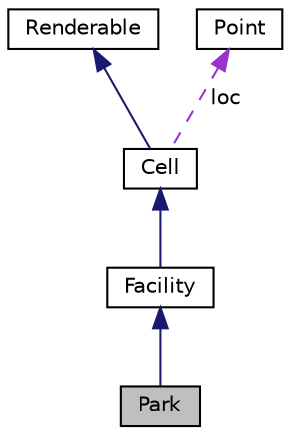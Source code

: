 digraph "Park"
{
  edge [fontname="Helvetica",fontsize="10",labelfontname="Helvetica",labelfontsize="10"];
  node [fontname="Helvetica",fontsize="10",shape=record];
  Node1 [label="Park",height=0.2,width=0.4,color="black", fillcolor="grey75", style="filled", fontcolor="black"];
  Node2 -> Node1 [dir="back",color="midnightblue",fontsize="10",style="solid",fontname="Helvetica"];
  Node2 [label="Facility",height=0.2,width=0.4,color="black", fillcolor="white", style="filled",URL="$classFacility.html"];
  Node3 -> Node2 [dir="back",color="midnightblue",fontsize="10",style="solid",fontname="Helvetica"];
  Node3 [label="Cell",height=0.2,width=0.4,color="black", fillcolor="white", style="filled",URL="$classCell.html"];
  Node4 -> Node3 [dir="back",color="midnightblue",fontsize="10",style="solid",fontname="Helvetica"];
  Node4 [label="Renderable",height=0.2,width=0.4,color="black", fillcolor="white", style="filled",URL="$classRenderable.html"];
  Node5 -> Node3 [dir="back",color="darkorchid3",fontsize="10",style="dashed",label=" loc" ,fontname="Helvetica"];
  Node5 [label="Point",height=0.2,width=0.4,color="black", fillcolor="white", style="filled",URL="$classPoint.html"];
}
